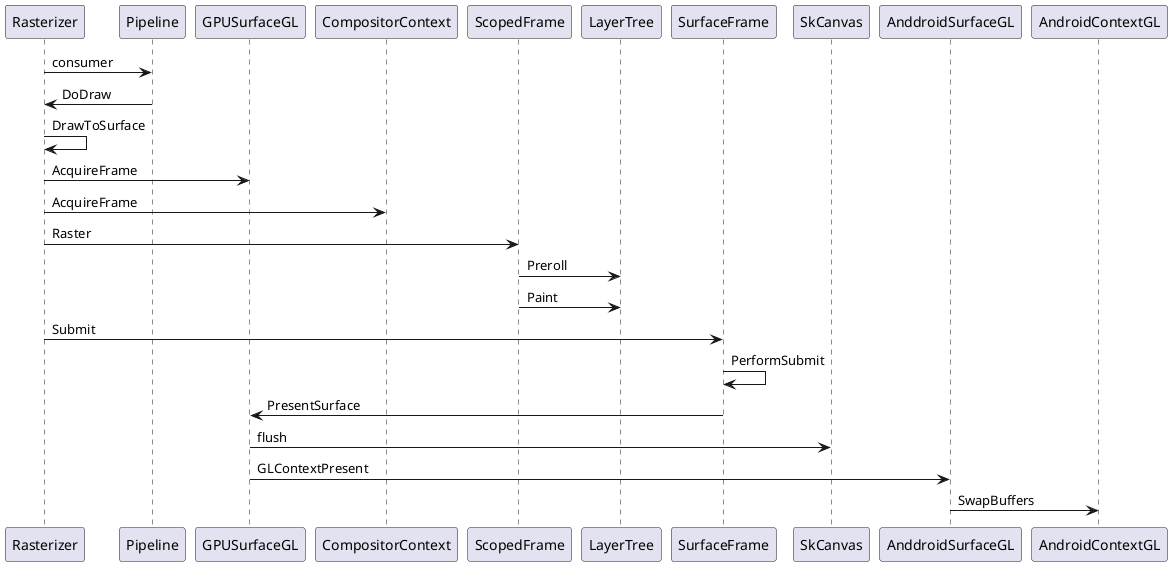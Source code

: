 @startuml

Rasterizer->Pipeline:consumer
Pipeline->Rasterizer:DoDraw
Rasterizer->Rasterizer:DrawToSurface

Rasterizer->GPUSurfaceGL:AcquireFrame
Rasterizer->CompositorContext:AcquireFrame
Rasterizer->ScopedFrame:Raster
ScopedFrame->LayerTree:Preroll
ScopedFrame->LayerTree:Paint
Rasterizer->SurfaceFrame:Submit
SurfaceFrame->SurfaceFrame:PerformSubmit
SurfaceFrame->GPUSurfaceGL:PresentSurface
GPUSurfaceGL->SkCanvas:flush
GPUSurfaceGL->AnddroidSurfaceGL:GLContextPresent
AnddroidSurfaceGL->AndroidContextGL:SwapBuffers

@enduml